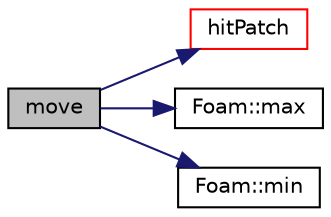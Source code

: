 digraph "move"
{
  bgcolor="transparent";
  edge [fontname="Helvetica",fontsize="10",labelfontname="Helvetica",labelfontsize="10"];
  node [fontname="Helvetica",fontsize="10",shape=record];
  rankdir="LR";
  Node1 [label="move",height=0.2,width=0.4,color="black", fillcolor="grey75", style="filled", fontcolor="black"];
  Node1 -> Node2 [color="midnightblue",fontsize="10",style="solid",fontname="Helvetica"];
  Node2 [label="hitPatch",height=0.2,width=0.4,color="red",URL="$a02731.html#a46fa00d1feab752306bfeda926cc7290",tooltip="Overridable function to handle the particle hitting a patch. "];
  Node1 -> Node3 [color="midnightblue",fontsize="10",style="solid",fontname="Helvetica"];
  Node3 [label="Foam::max",height=0.2,width=0.4,color="black",URL="$a10887.html#ac993e906cf2774ae77e666bc24e81733"];
  Node1 -> Node4 [color="midnightblue",fontsize="10",style="solid",fontname="Helvetica"];
  Node4 [label="Foam::min",height=0.2,width=0.4,color="black",URL="$a10887.html#a253e112ad2d56d96230ff39ea7f442dc"];
}
